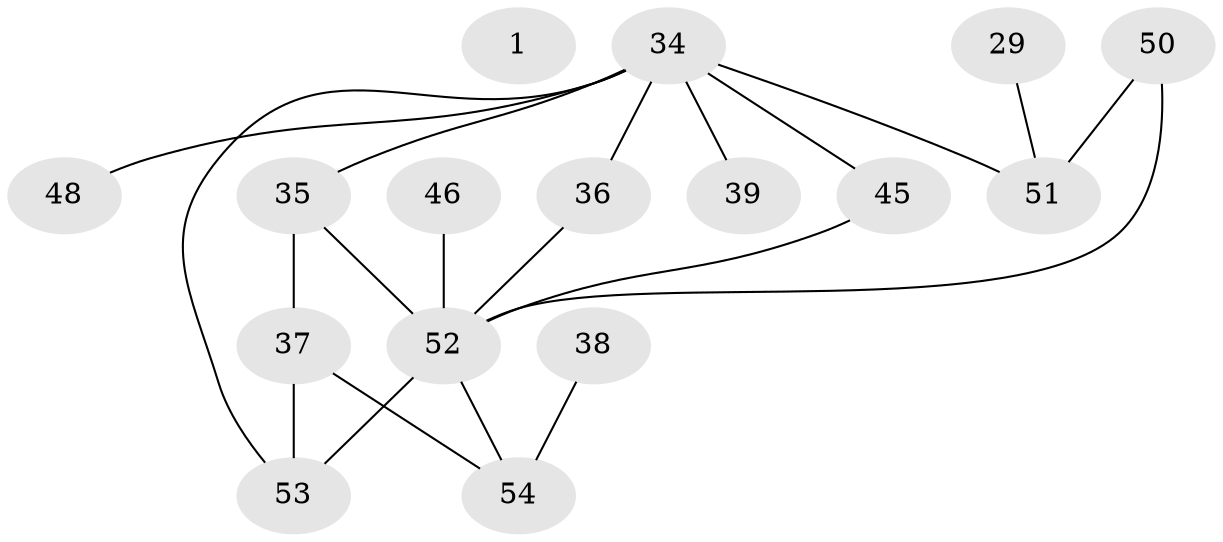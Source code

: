 // original degree distribution, {0: 0.018518518518518517, 2: 0.2962962962962963, 3: 0.3148148148148148, 1: 0.18518518518518517, 4: 0.12962962962962962, 5: 0.05555555555555555}
// Generated by graph-tools (version 1.1) at 2025/43/03/04/25 21:43:46]
// undirected, 16 vertices, 20 edges
graph export_dot {
graph [start="1"]
  node [color=gray90,style=filled];
  1;
  29;
  34 [super="+8+27+23+31"];
  35 [super="+30"];
  36;
  37 [super="+24+13+33"];
  38 [super="+26"];
  39;
  45 [super="+7"];
  46;
  48 [super="+19"];
  50 [super="+3+4+5+47"];
  51 [super="+18+28"];
  52 [super="+16+40+15"];
  53 [super="+12+49+41+44"];
  54 [super="+43+32+42+21"];
  29 -- 51;
  34 -- 48;
  34 -- 39;
  34 -- 45;
  34 -- 51 [weight=3];
  34 -- 36;
  34 -- 53 [weight=2];
  34 -- 35;
  35 -- 52 [weight=3];
  35 -- 37;
  36 -- 52;
  37 -- 53 [weight=2];
  37 -- 54;
  38 -- 54 [weight=2];
  45 -- 52 [weight=2];
  46 -- 52;
  50 -- 52;
  50 -- 51;
  52 -- 54;
  52 -- 53;
}
